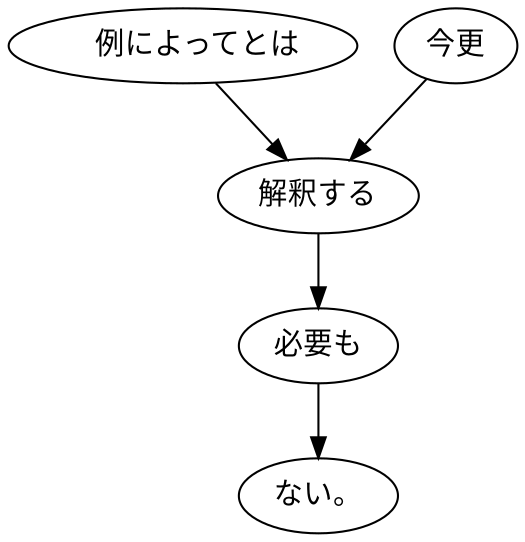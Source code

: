 digraph graph2043 {
	node0 [label="　例によってとは"];
	node1 [label="今更"];
	node2 [label="解釈する"];
	node3 [label="必要も"];
	node4 [label="ない。"];
	node0 -> node2;
	node1 -> node2;
	node2 -> node3;
	node3 -> node4;
}
